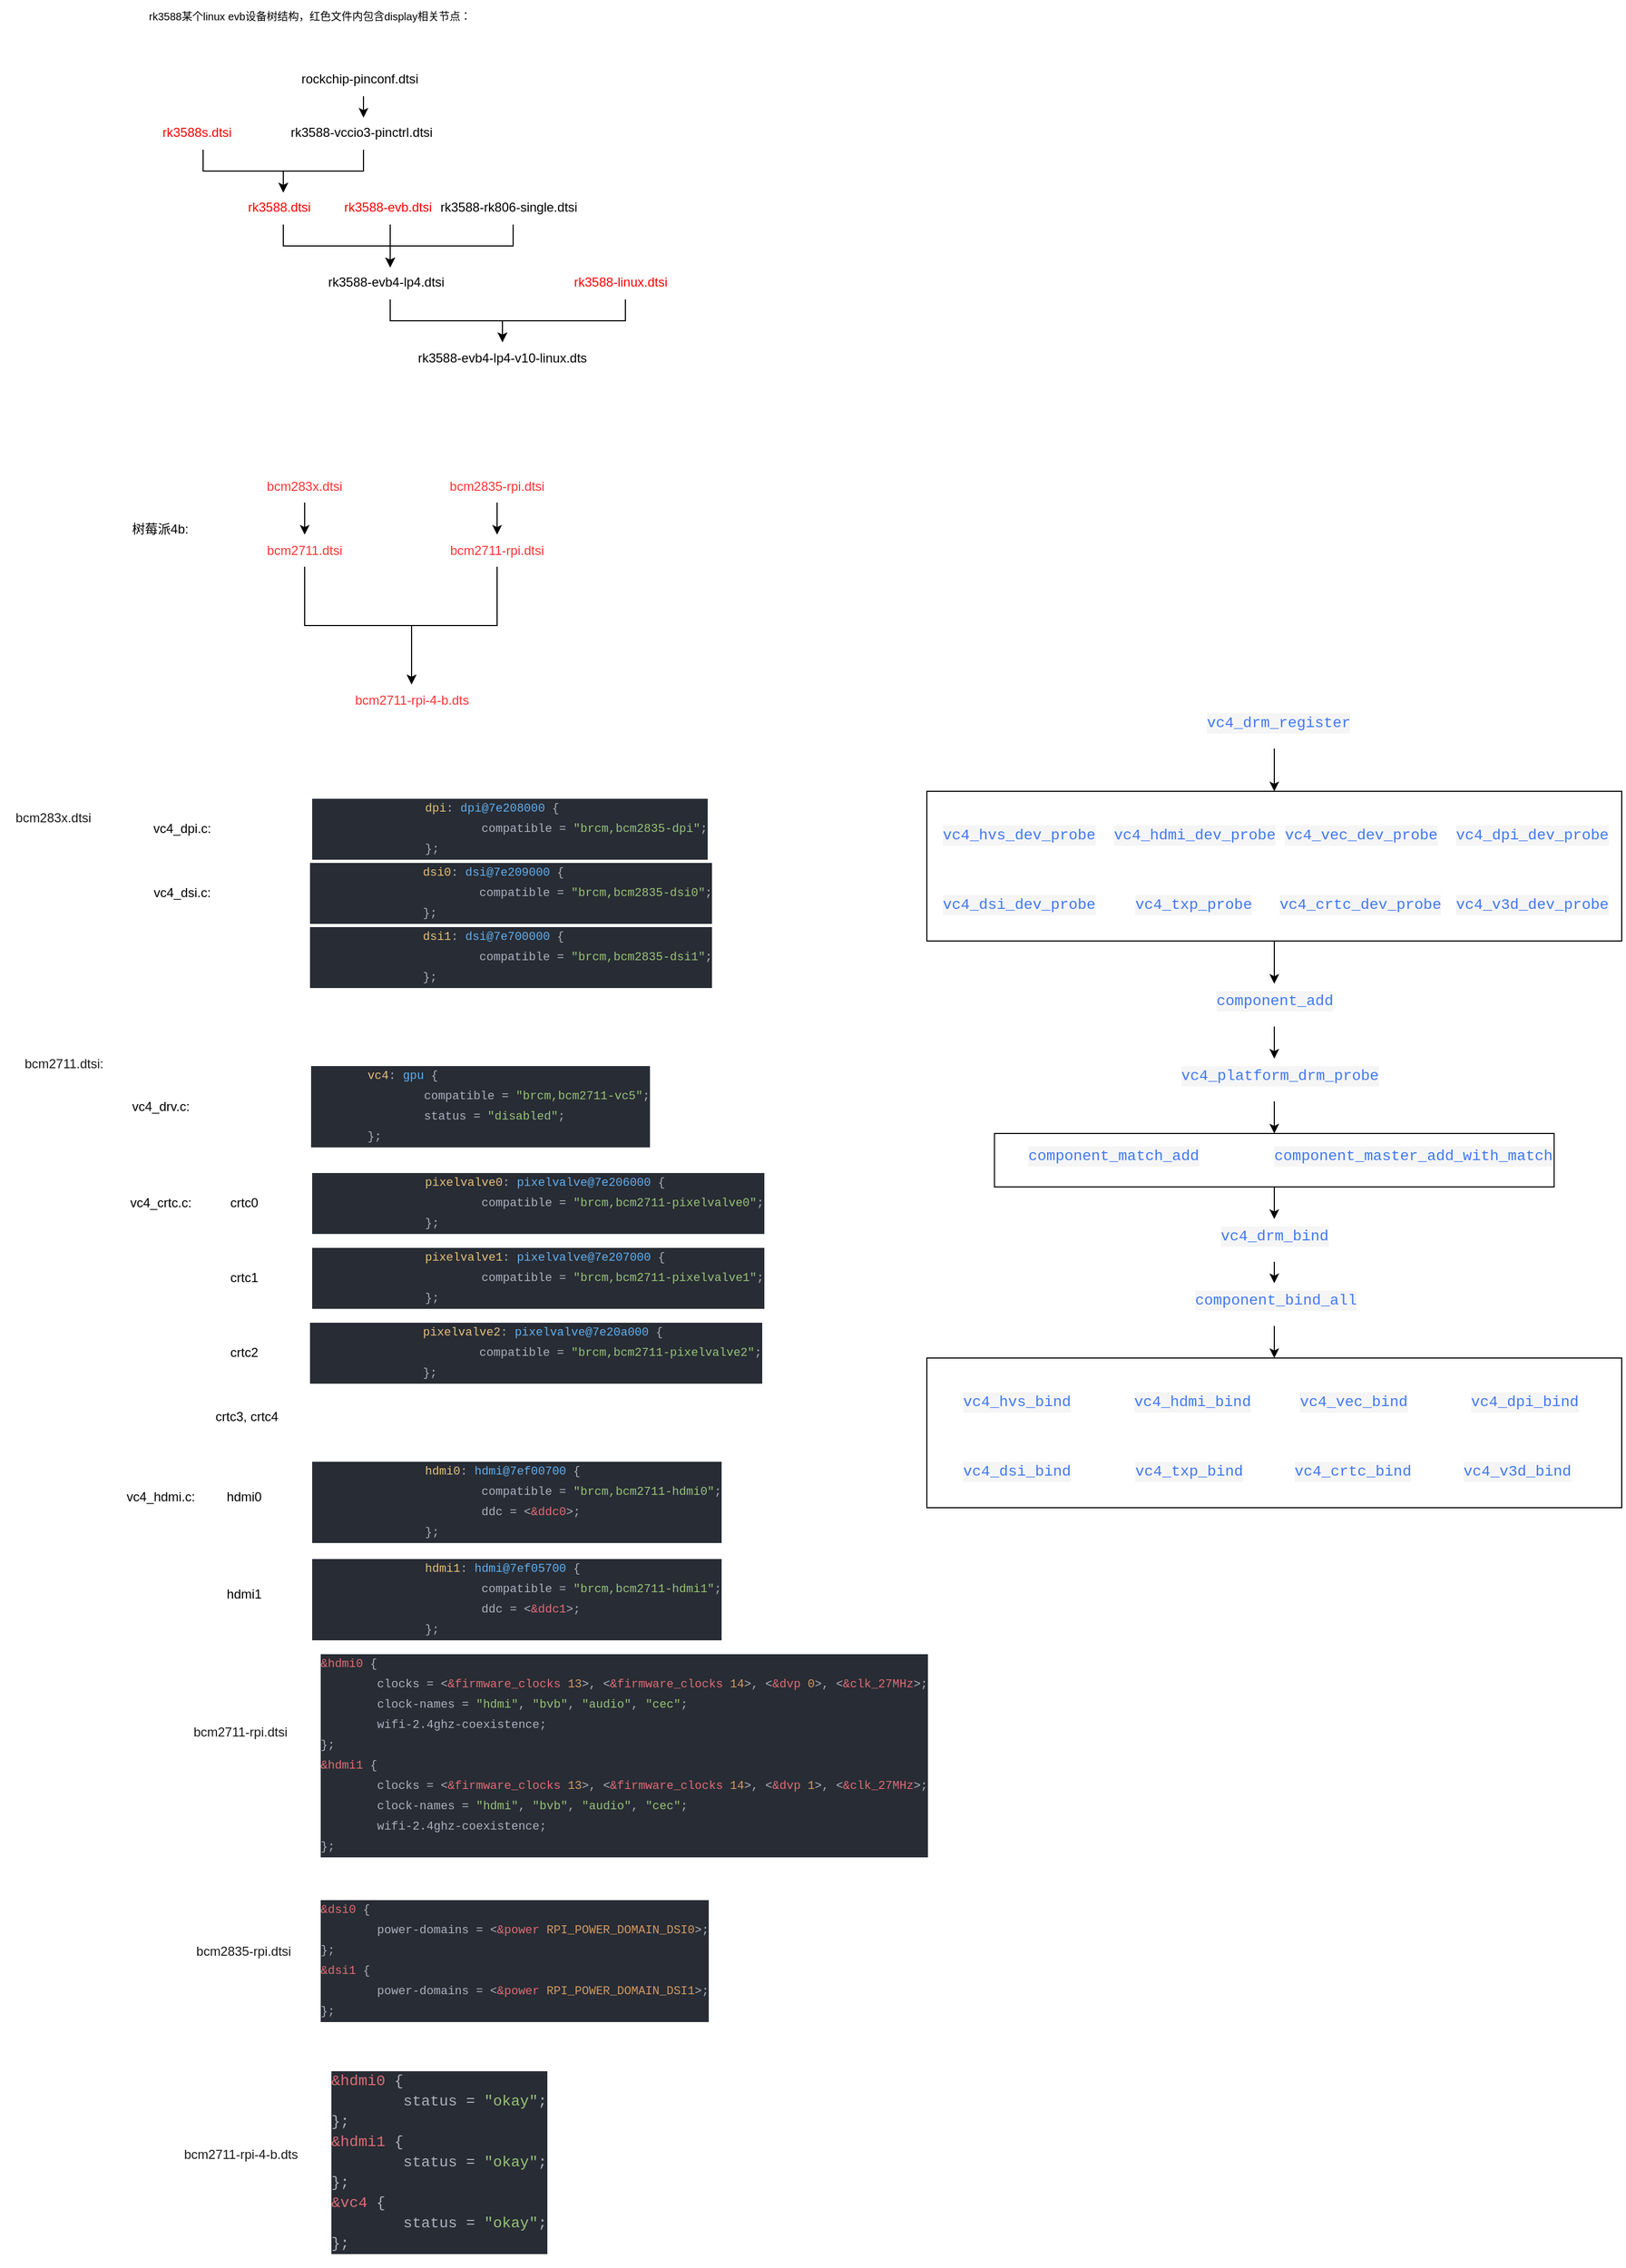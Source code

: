 <mxfile version="24.8.3">
  <diagram name="Page-1" id="6-gjoGEpxw4ECkMXdpWF">
    <mxGraphModel dx="1947" dy="1735" grid="1" gridSize="10" guides="1" tooltips="1" connect="1" arrows="1" fold="1" page="1" pageScale="1" pageWidth="827" pageHeight="1169" math="0" shadow="0">
      <root>
        <mxCell id="0" />
        <mxCell id="1" parent="0" />
        <mxCell id="8lX21HBY1fIl10csvX2d-26" style="edgeStyle=orthogonalEdgeStyle;rounded=0;orthogonalLoop=1;jettySize=auto;html=1;exitX=0.5;exitY=1;exitDx=0;exitDy=0;entryX=0.5;entryY=0;entryDx=0;entryDy=0;" edge="1" parent="1" source="8lX21HBY1fIl10csvX2d-24" target="8lX21HBY1fIl10csvX2d-22">
          <mxGeometry relative="1" as="geometry" />
        </mxCell>
        <mxCell id="8lX21HBY1fIl10csvX2d-24" value="" style="rounded=0;whiteSpace=wrap;html=1;" vertex="1" parent="1">
          <mxGeometry x="630.25" y="860" width="523.5" height="50" as="geometry" />
        </mxCell>
        <mxCell id="8lX21HBY1fIl10csvX2d-15" style="edgeStyle=orthogonalEdgeStyle;rounded=0;orthogonalLoop=1;jettySize=auto;html=1;exitX=0.5;exitY=1;exitDx=0;exitDy=0;entryX=0.5;entryY=0;entryDx=0;entryDy=0;" edge="1" parent="1" source="8lX21HBY1fIl10csvX2d-11" target="8lX21HBY1fIl10csvX2d-14">
          <mxGeometry relative="1" as="geometry" />
        </mxCell>
        <mxCell id="8lX21HBY1fIl10csvX2d-11" value="" style="rounded=0;whiteSpace=wrap;html=1;" vertex="1" parent="1">
          <mxGeometry x="567" y="540" width="650" height="140" as="geometry" />
        </mxCell>
        <mxCell id="JoGAnePk4Ze11UbTm-mj-1" value="rk3588-evb4-lp4-v10-linux.dts" style="text;html=1;align=center;verticalAlign=middle;whiteSpace=wrap;rounded=0;" parent="1" vertex="1">
          <mxGeometry x="65" y="120" width="210" height="30" as="geometry" />
        </mxCell>
        <mxCell id="JoGAnePk4Ze11UbTm-mj-14" style="edgeStyle=orthogonalEdgeStyle;rounded=0;orthogonalLoop=1;jettySize=auto;html=1;exitX=0.5;exitY=1;exitDx=0;exitDy=0;entryX=0.5;entryY=0;entryDx=0;entryDy=0;" parent="1" source="JoGAnePk4Ze11UbTm-mj-2" target="JoGAnePk4Ze11UbTm-mj-1" edge="1">
          <mxGeometry relative="1" as="geometry" />
        </mxCell>
        <UserObject label="rk3588-evb4-lp4.dtsi" id="JoGAnePk4Ze11UbTm-mj-2">
          <mxCell style="text;whiteSpace=wrap;html=1;" parent="1" vertex="1">
            <mxGeometry x="5" y="50" width="120" height="30" as="geometry" />
          </mxCell>
        </UserObject>
        <mxCell id="JoGAnePk4Ze11UbTm-mj-15" style="edgeStyle=orthogonalEdgeStyle;rounded=0;orthogonalLoop=1;jettySize=auto;html=1;exitX=0.5;exitY=1;exitDx=0;exitDy=0;entryX=0.5;entryY=0;entryDx=0;entryDy=0;" parent="1" source="JoGAnePk4Ze11UbTm-mj-3" target="JoGAnePk4Ze11UbTm-mj-1" edge="1">
          <mxGeometry relative="1" as="geometry" />
        </mxCell>
        <UserObject label="&lt;font color=&quot;#ff0000&quot;&gt;rk3588-linux.dtsi&lt;/font&gt;" id="JoGAnePk4Ze11UbTm-mj-3">
          <mxCell style="text;whiteSpace=wrap;html=1;" parent="1" vertex="1">
            <mxGeometry x="235" y="50" width="100" height="30" as="geometry" />
          </mxCell>
        </UserObject>
        <mxCell id="JoGAnePk4Ze11UbTm-mj-10" style="edgeStyle=orthogonalEdgeStyle;rounded=0;orthogonalLoop=1;jettySize=auto;html=1;exitX=0.5;exitY=1;exitDx=0;exitDy=0;entryX=0.5;entryY=0;entryDx=0;entryDy=0;" parent="1" source="JoGAnePk4Ze11UbTm-mj-4" target="JoGAnePk4Ze11UbTm-mj-2" edge="1">
          <mxGeometry relative="1" as="geometry" />
        </mxCell>
        <UserObject label="&lt;font color=&quot;#ff0000&quot;&gt;rk3588.dtsi&lt;/font&gt;" id="JoGAnePk4Ze11UbTm-mj-4">
          <mxCell style="text;whiteSpace=wrap;html=1;" parent="1" vertex="1">
            <mxGeometry x="-70" y="-20" width="70" height="30" as="geometry" />
          </mxCell>
        </UserObject>
        <mxCell id="JoGAnePk4Ze11UbTm-mj-11" style="edgeStyle=orthogonalEdgeStyle;rounded=0;orthogonalLoop=1;jettySize=auto;html=1;exitX=0.5;exitY=1;exitDx=0;exitDy=0;entryX=0.5;entryY=0;entryDx=0;entryDy=0;" parent="1" source="JoGAnePk4Ze11UbTm-mj-5" target="JoGAnePk4Ze11UbTm-mj-2" edge="1">
          <mxGeometry relative="1" as="geometry" />
        </mxCell>
        <UserObject label="&lt;font color=&quot;#ff0000&quot;&gt;rk3588-evb.dtsi&lt;/font&gt;" id="JoGAnePk4Ze11UbTm-mj-5">
          <mxCell style="text;whiteSpace=wrap;html=1;" parent="1" vertex="1">
            <mxGeometry x="20" y="-20" width="90" height="30" as="geometry" />
          </mxCell>
        </UserObject>
        <mxCell id="JoGAnePk4Ze11UbTm-mj-16" style="edgeStyle=orthogonalEdgeStyle;rounded=0;orthogonalLoop=1;jettySize=auto;html=1;exitX=0.5;exitY=1;exitDx=0;exitDy=0;entryX=0.5;entryY=0;entryDx=0;entryDy=0;" parent="1" source="JoGAnePk4Ze11UbTm-mj-6" target="JoGAnePk4Ze11UbTm-mj-2" edge="1">
          <mxGeometry relative="1" as="geometry" />
        </mxCell>
        <UserObject label="rk3588-rk806-single.dtsi" id="JoGAnePk4Ze11UbTm-mj-6">
          <mxCell style="text;whiteSpace=wrap;html=1;" parent="1" vertex="1">
            <mxGeometry x="110" y="-20" width="140" height="30" as="geometry" />
          </mxCell>
        </UserObject>
        <mxCell id="JoGAnePk4Ze11UbTm-mj-9" style="edgeStyle=orthogonalEdgeStyle;rounded=0;orthogonalLoop=1;jettySize=auto;html=1;exitX=0.5;exitY=1;exitDx=0;exitDy=0;entryX=0.5;entryY=0;entryDx=0;entryDy=0;" parent="1" source="JoGAnePk4Ze11UbTm-mj-7" target="JoGAnePk4Ze11UbTm-mj-4" edge="1">
          <mxGeometry relative="1" as="geometry" />
        </mxCell>
        <UserObject label="&lt;font color=&quot;#ff0000&quot;&gt;rk3588s.dtsi&lt;/font&gt;" id="JoGAnePk4Ze11UbTm-mj-7">
          <mxCell style="text;whiteSpace=wrap;html=1;" parent="1" vertex="1">
            <mxGeometry x="-150" y="-90" width="80" height="30" as="geometry" />
          </mxCell>
        </UserObject>
        <mxCell id="JoGAnePk4Ze11UbTm-mj-19" style="edgeStyle=orthogonalEdgeStyle;rounded=0;orthogonalLoop=1;jettySize=auto;html=1;exitX=0.5;exitY=1;exitDx=0;exitDy=0;entryX=0.5;entryY=0;entryDx=0;entryDy=0;" parent="1" source="JoGAnePk4Ze11UbTm-mj-8" target="JoGAnePk4Ze11UbTm-mj-4" edge="1">
          <mxGeometry relative="1" as="geometry" />
        </mxCell>
        <UserObject label="rk3588-vccio3-pinctrl.dtsi" id="JoGAnePk4Ze11UbTm-mj-8">
          <mxCell style="text;whiteSpace=wrap;html=1;" parent="1" vertex="1">
            <mxGeometry x="-30" y="-90" width="140" height="30" as="geometry" />
          </mxCell>
        </UserObject>
        <mxCell id="JoGAnePk4Ze11UbTm-mj-18" style="edgeStyle=orthogonalEdgeStyle;rounded=0;orthogonalLoop=1;jettySize=auto;html=1;exitX=0.5;exitY=1;exitDx=0;exitDy=0;entryX=0.5;entryY=0;entryDx=0;entryDy=0;" parent="1" source="JoGAnePk4Ze11UbTm-mj-17" target="JoGAnePk4Ze11UbTm-mj-8" edge="1">
          <mxGeometry relative="1" as="geometry" />
        </mxCell>
        <UserObject label="rockchip-pinconf.dtsi" id="JoGAnePk4Ze11UbTm-mj-17">
          <mxCell style="text;whiteSpace=wrap;html=1;" parent="1" vertex="1">
            <mxGeometry x="-20" y="-140" width="120" height="30" as="geometry" />
          </mxCell>
        </UserObject>
        <mxCell id="JoGAnePk4Ze11UbTm-mj-22" value="&lt;font style=&quot;font-size: 10px;&quot;&gt;rk3588某个linux evb设备树结构，红色文件内包含display相关节点：&lt;/font&gt;" style="text;html=1;align=center;verticalAlign=middle;whiteSpace=wrap;rounded=0;" parent="1" vertex="1">
          <mxGeometry x="-165" y="-200" width="310" height="30" as="geometry" />
        </mxCell>
        <mxCell id="IQwuNEC89kdCFAj0Ew5a-8" value="" style="edgeStyle=orthogonalEdgeStyle;rounded=0;orthogonalLoop=1;jettySize=auto;html=1;" parent="1" source="IQwuNEC89kdCFAj0Ew5a-1" target="IQwuNEC89kdCFAj0Ew5a-7" edge="1">
          <mxGeometry relative="1" as="geometry" />
        </mxCell>
        <mxCell id="IQwuNEC89kdCFAj0Ew5a-1" value="&lt;font color=&quot;#ff3333&quot;&gt;bcm2711.dtsi&lt;/font&gt;" style="text;html=1;align=center;verticalAlign=middle;whiteSpace=wrap;rounded=0;" parent="1" vertex="1">
          <mxGeometry x="-65" y="300" width="100" height="30" as="geometry" />
        </mxCell>
        <mxCell id="IQwuNEC89kdCFAj0Ew5a-3" value="树莓派4b:" style="text;html=1;align=center;verticalAlign=middle;whiteSpace=wrap;rounded=0;" parent="1" vertex="1">
          <mxGeometry x="-180" y="280" width="60" height="30" as="geometry" />
        </mxCell>
        <mxCell id="IQwuNEC89kdCFAj0Ew5a-6" value="" style="edgeStyle=orthogonalEdgeStyle;rounded=0;orthogonalLoop=1;jettySize=auto;html=1;" parent="1" source="IQwuNEC89kdCFAj0Ew5a-4" target="IQwuNEC89kdCFAj0Ew5a-1" edge="1">
          <mxGeometry relative="1" as="geometry" />
        </mxCell>
        <mxCell id="IQwuNEC89kdCFAj0Ew5a-4" value="&lt;font color=&quot;#ff3333&quot;&gt;bcm283x.dtsi&lt;/font&gt;" style="text;html=1;align=center;verticalAlign=middle;whiteSpace=wrap;rounded=0;" parent="1" vertex="1">
          <mxGeometry x="-65" y="240" width="100" height="30" as="geometry" />
        </mxCell>
        <mxCell id="IQwuNEC89kdCFAj0Ew5a-7" value="&lt;font color=&quot;#ff3333&quot;&gt;bcm2711-rpi-4-b.dts&lt;/font&gt;" style="text;html=1;align=center;verticalAlign=middle;whiteSpace=wrap;rounded=0;" parent="1" vertex="1">
          <mxGeometry x="22.5" y="440" width="125" height="30" as="geometry" />
        </mxCell>
        <mxCell id="IQwuNEC89kdCFAj0Ew5a-9" value="&lt;div style=&quot;color: rgb(171, 178, 191); background-color: rgb(40, 44, 52); font-family: Consolas, &amp;quot;Courier New&amp;quot;, monospace; font-size: 11px; line-height: 19px; white-space: pre;&quot;&gt;&lt;div style=&quot;font-size: 11px;&quot;&gt;&amp;nbsp; &amp;nbsp; &amp;nbsp; &amp;nbsp; &lt;span style=&quot;color: rgb(229, 192, 123); font-size: 11px;&quot;&gt;vc4&lt;/span&gt;: &lt;span style=&quot;color: rgb(97, 175, 239); font-size: 11px;&quot;&gt;gpu&lt;/span&gt; {&lt;/div&gt;&lt;div style=&quot;font-size: 11px;&quot;&gt;&amp;nbsp; &amp;nbsp; &amp;nbsp; &amp;nbsp; &amp;nbsp; &amp;nbsp; &amp;nbsp; &amp;nbsp; compatible = &lt;span style=&quot;color: rgb(152, 195, 121); font-size: 11px;&quot;&gt;&quot;brcm,bcm2711-vc5&quot;&lt;/span&gt;;&lt;/div&gt;&lt;div style=&quot;font-size: 11px;&quot;&gt;&amp;nbsp; &amp;nbsp; &amp;nbsp; &amp;nbsp; &amp;nbsp; &amp;nbsp; &amp;nbsp; &amp;nbsp; status = &lt;span style=&quot;color: rgb(152, 195, 121); font-size: 11px;&quot;&gt;&quot;disabled&quot;&lt;/span&gt;;&lt;/div&gt;&lt;div style=&quot;font-size: 11px;&quot;&gt;&amp;nbsp; &amp;nbsp; &amp;nbsp; &amp;nbsp; };&lt;/div&gt;&lt;/div&gt;" style="text;whiteSpace=wrap;html=1;labelBackgroundColor=#CC99FF;fontSize=11;" parent="1" vertex="1">
          <mxGeometry x="-11.25" y="790" width="311.25" height="90" as="geometry" />
        </mxCell>
        <mxCell id="IQwuNEC89kdCFAj0Ew5a-14" style="edgeStyle=orthogonalEdgeStyle;rounded=0;orthogonalLoop=1;jettySize=auto;html=1;exitX=0.5;exitY=1;exitDx=0;exitDy=0;entryX=0.5;entryY=0;entryDx=0;entryDy=0;" parent="1" source="IQwuNEC89kdCFAj0Ew5a-13" target="IQwuNEC89kdCFAj0Ew5a-7" edge="1">
          <mxGeometry relative="1" as="geometry" />
        </mxCell>
        <mxCell id="IQwuNEC89kdCFAj0Ew5a-13" value="&lt;font color=&quot;#ff3333&quot;&gt;bcm2711-rpi.dtsi&lt;/font&gt;" style="text;html=1;align=center;verticalAlign=middle;whiteSpace=wrap;rounded=0;" parent="1" vertex="1">
          <mxGeometry x="115" y="300" width="100" height="30" as="geometry" />
        </mxCell>
        <mxCell id="IQwuNEC89kdCFAj0Ew5a-15" value="&lt;div style=&quot;color: rgb(171, 178, 191); background-color: rgb(40, 44, 52); font-family: Consolas, &amp;quot;Courier New&amp;quot;, monospace; font-size: 11px; line-height: 19px; white-space: pre;&quot;&gt;&lt;div style=&quot;font-size: 11px;&quot;&gt;&lt;span style=&quot;color: rgb(224, 108, 117); font-size: 11px;&quot;&gt;&amp;amp;hdmi0&lt;/span&gt; {&lt;/div&gt;&lt;div style=&quot;font-size: 11px;&quot;&gt;&amp;nbsp; &amp;nbsp; &amp;nbsp; &amp;nbsp; clocks = &amp;lt;&lt;span style=&quot;color: rgb(224, 108, 117); font-size: 11px;&quot;&gt;&amp;amp;firmware_clocks&lt;/span&gt; &lt;span style=&quot;color: rgb(209, 154, 102); font-size: 11px;&quot;&gt;13&lt;/span&gt;&amp;gt;, &amp;lt;&lt;span style=&quot;color: rgb(224, 108, 117); font-size: 11px;&quot;&gt;&amp;amp;firmware_clocks&lt;/span&gt; &lt;span style=&quot;color: rgb(209, 154, 102); font-size: 11px;&quot;&gt;14&lt;/span&gt;&amp;gt;, &amp;lt;&lt;span style=&quot;color: rgb(224, 108, 117); font-size: 11px;&quot;&gt;&amp;amp;dvp&lt;/span&gt; &lt;span style=&quot;color: rgb(209, 154, 102); font-size: 11px;&quot;&gt;0&lt;/span&gt;&amp;gt;, &amp;lt;&lt;span style=&quot;color: rgb(224, 108, 117); font-size: 11px;&quot;&gt;&amp;amp;clk_27MHz&lt;/span&gt;&amp;gt;;&lt;/div&gt;&lt;div style=&quot;font-size: 11px;&quot;&gt;&amp;nbsp; &amp;nbsp; &amp;nbsp; &amp;nbsp; clock-names = &lt;span style=&quot;color: rgb(152, 195, 121); font-size: 11px;&quot;&gt;&quot;hdmi&quot;&lt;/span&gt;, &lt;span style=&quot;color: rgb(152, 195, 121); font-size: 11px;&quot;&gt;&quot;bvb&quot;&lt;/span&gt;, &lt;span style=&quot;color: rgb(152, 195, 121); font-size: 11px;&quot;&gt;&quot;audio&quot;&lt;/span&gt;, &lt;span style=&quot;color: rgb(152, 195, 121); font-size: 11px;&quot;&gt;&quot;cec&quot;&lt;/span&gt;;&lt;/div&gt;&lt;div style=&quot;font-size: 11px;&quot;&gt;&amp;nbsp; &amp;nbsp; &amp;nbsp; &amp;nbsp; wifi-2.4ghz-coexistence;&lt;/div&gt;&lt;div style=&quot;font-size: 11px;&quot;&gt;};&lt;/div&gt;&lt;div style=&quot;font-size: 11px;&quot;&gt;&lt;span style=&quot;color: rgb(224, 108, 117); font-size: 11px;&quot;&gt;&amp;amp;hdmi1&lt;/span&gt; {&lt;/div&gt;&lt;div style=&quot;font-size: 11px;&quot;&gt;&amp;nbsp; &amp;nbsp; &amp;nbsp; &amp;nbsp; clocks = &amp;lt;&lt;span style=&quot;color: rgb(224, 108, 117); font-size: 11px;&quot;&gt;&amp;amp;firmware_clocks&lt;/span&gt; &lt;span style=&quot;color: rgb(209, 154, 102); font-size: 11px;&quot;&gt;13&lt;/span&gt;&amp;gt;, &amp;lt;&lt;span style=&quot;color: rgb(224, 108, 117); font-size: 11px;&quot;&gt;&amp;amp;firmware_clocks&lt;/span&gt; &lt;span style=&quot;color: rgb(209, 154, 102); font-size: 11px;&quot;&gt;14&lt;/span&gt;&amp;gt;, &amp;lt;&lt;span style=&quot;color: rgb(224, 108, 117); font-size: 11px;&quot;&gt;&amp;amp;dvp&lt;/span&gt; &lt;span style=&quot;color: rgb(209, 154, 102); font-size: 11px;&quot;&gt;1&lt;/span&gt;&amp;gt;, &amp;lt;&lt;span style=&quot;color: rgb(224, 108, 117); font-size: 11px;&quot;&gt;&amp;amp;clk_27MHz&lt;/span&gt;&amp;gt;;&lt;/div&gt;&lt;div style=&quot;font-size: 11px;&quot;&gt;&amp;nbsp; &amp;nbsp; &amp;nbsp; &amp;nbsp; clock-names = &lt;span style=&quot;color: rgb(152, 195, 121); font-size: 11px;&quot;&gt;&quot;hdmi&quot;&lt;/span&gt;, &lt;span style=&quot;color: rgb(152, 195, 121); font-size: 11px;&quot;&gt;&quot;bvb&quot;&lt;/span&gt;, &lt;span style=&quot;color: rgb(152, 195, 121); font-size: 11px;&quot;&gt;&quot;audio&quot;&lt;/span&gt;, &lt;span style=&quot;color: rgb(152, 195, 121); font-size: 11px;&quot;&gt;&quot;cec&quot;&lt;/span&gt;;&lt;/div&gt;&lt;div style=&quot;font-size: 11px;&quot;&gt;&amp;nbsp; &amp;nbsp; &amp;nbsp; &amp;nbsp; wifi-2.4ghz-coexistence;&lt;/div&gt;&lt;div style=&quot;font-size: 11px;&quot;&gt;};&lt;/div&gt;&lt;/div&gt;" style="text;whiteSpace=wrap;html=1;labelBackgroundColor=#CC99FF;fontSize=11;" parent="1" vertex="1">
          <mxGeometry x="-2.5" y="1340" width="530" height="220" as="geometry" />
        </mxCell>
        <mxCell id="IQwuNEC89kdCFAj0Ew5a-17" style="edgeStyle=orthogonalEdgeStyle;rounded=0;orthogonalLoop=1;jettySize=auto;html=1;exitX=0.5;exitY=1;exitDx=0;exitDy=0;entryX=0.5;entryY=0;entryDx=0;entryDy=0;" parent="1" source="IQwuNEC89kdCFAj0Ew5a-16" target="IQwuNEC89kdCFAj0Ew5a-13" edge="1">
          <mxGeometry relative="1" as="geometry" />
        </mxCell>
        <mxCell id="IQwuNEC89kdCFAj0Ew5a-16" value="bcm2835-rpi.dtsi" style="text;html=1;align=center;verticalAlign=middle;whiteSpace=wrap;rounded=0;fontColor=#FF3333;" parent="1" vertex="1">
          <mxGeometry x="115" y="240" width="100" height="30" as="geometry" />
        </mxCell>
        <mxCell id="IQwuNEC89kdCFAj0Ew5a-18" value="&lt;font color=&quot;#1a1a1a&quot;&gt;bcm2711.dtsi:&lt;/font&gt;" style="text;html=1;align=center;verticalAlign=middle;whiteSpace=wrap;rounded=0;" parent="1" vertex="1">
          <mxGeometry x="-290" y="780" width="100" height="30" as="geometry" />
        </mxCell>
        <mxCell id="IQwuNEC89kdCFAj0Ew5a-19" value="&lt;font color=&quot;#1a1a1a&quot;&gt;bcm2711-rpi.dtsi&lt;/font&gt;" style="text;html=1;align=center;verticalAlign=middle;whiteSpace=wrap;rounded=0;" parent="1" vertex="1">
          <mxGeometry x="-125" y="1405" width="100" height="30" as="geometry" />
        </mxCell>
        <mxCell id="IQwuNEC89kdCFAj0Ew5a-20" value="&lt;div style=&quot;color: rgb(171, 178, 191); background-color: rgb(40, 44, 52); font-family: Consolas, &amp;quot;Courier New&amp;quot;, monospace; font-weight: normal; font-size: 11px; line-height: 19px; white-space: pre;&quot;&gt;&lt;div style=&quot;font-size: 11px;&quot;&gt;&lt;span style=&quot;color: rgb(224, 108, 117); font-size: 11px;&quot;&gt;&amp;amp;dsi0&lt;/span&gt;&lt;span style=&quot;color: rgb(171, 178, 191); font-size: 11px;&quot;&gt; {&lt;/span&gt;&lt;/div&gt;&lt;div style=&quot;font-size: 11px;&quot;&gt;&lt;span style=&quot;color: rgb(171, 178, 191); font-size: 11px;&quot;&gt;&amp;nbsp; &amp;nbsp; &amp;nbsp; &amp;nbsp; power-domains = &amp;lt;&lt;/span&gt;&lt;span style=&quot;color: rgb(224, 108, 117); font-size: 11px;&quot;&gt;&amp;amp;power&lt;/span&gt;&lt;span style=&quot;color: rgb(171, 178, 191); font-size: 11px;&quot;&gt; &lt;/span&gt;&lt;span style=&quot;color: rgb(209, 154, 102); font-size: 11px;&quot;&gt;RPI_POWER_DOMAIN_DSI0&lt;/span&gt;&lt;span style=&quot;color: rgb(171, 178, 191); font-size: 11px;&quot;&gt;&amp;gt;;&lt;/span&gt;&lt;/div&gt;&lt;div style=&quot;font-size: 11px;&quot;&gt;&lt;span style=&quot;color: rgb(171, 178, 191); font-size: 11px;&quot;&gt;};&lt;/span&gt;&lt;/div&gt;&lt;div style=&quot;font-size: 11px;&quot;&gt;&lt;span style=&quot;color: rgb(224, 108, 117); font-size: 11px;&quot;&gt;&amp;amp;dsi1&lt;/span&gt;&lt;span style=&quot;color: rgb(171, 178, 191); font-size: 11px;&quot;&gt; {&lt;/span&gt;&lt;/div&gt;&lt;div style=&quot;font-size: 11px;&quot;&gt;&lt;span style=&quot;color: rgb(171, 178, 191); font-size: 11px;&quot;&gt;&amp;nbsp; &amp;nbsp; &amp;nbsp; &amp;nbsp; power-domains = &amp;lt;&lt;/span&gt;&lt;span style=&quot;color: rgb(224, 108, 117); font-size: 11px;&quot;&gt;&amp;amp;power&lt;/span&gt;&lt;span style=&quot;color: rgb(171, 178, 191); font-size: 11px;&quot;&gt; &lt;/span&gt;&lt;span style=&quot;color: rgb(209, 154, 102); font-size: 11px;&quot;&gt;RPI_POWER_DOMAIN_DSI1&lt;/span&gt;&lt;span style=&quot;color: rgb(171, 178, 191); font-size: 11px;&quot;&gt;&amp;gt;;&lt;/span&gt;&lt;/div&gt;&lt;div style=&quot;font-size: 11px;&quot;&gt;&lt;span style=&quot;color: rgb(171, 178, 191); font-size: 11px;&quot;&gt;};&lt;/span&gt;&lt;/div&gt;&lt;/div&gt;" style="text;whiteSpace=wrap;html=1;fontSize=11;" parent="1" vertex="1">
          <mxGeometry x="-2.5" y="1570" width="350" height="140" as="geometry" />
        </mxCell>
        <mxCell id="IQwuNEC89kdCFAj0Ew5a-21" value="bcm2835-rpi.dtsi" style="text;html=1;align=center;verticalAlign=middle;whiteSpace=wrap;rounded=0;fontColor=#1A1A1A;" parent="1" vertex="1">
          <mxGeometry x="-122.5" y="1610" width="100" height="30" as="geometry" />
        </mxCell>
        <mxCell id="IQwuNEC89kdCFAj0Ew5a-22" value="&lt;font color=&quot;#1a1a1a&quot;&gt;bcm2711-rpi-4-b.dts&lt;/font&gt;" style="text;html=1;align=center;verticalAlign=middle;whiteSpace=wrap;rounded=0;" parent="1" vertex="1">
          <mxGeometry x="-137.5" y="1800" width="125" height="30" as="geometry" />
        </mxCell>
        <mxCell id="IQwuNEC89kdCFAj0Ew5a-23" value="&lt;div style=&quot;color: rgb(171, 178, 191); background-color: rgb(40, 44, 52); font-family: Consolas, &amp;quot;Courier New&amp;quot;, monospace; font-size: 14px; line-height: 19px; white-space: pre;&quot;&gt;&lt;div&gt;&lt;span style=&quot;color: #e06c75;&quot;&gt;&amp;amp;hdmi0&lt;/span&gt; {&lt;/div&gt;&lt;div&gt;&amp;nbsp; &amp;nbsp; &amp;nbsp; &amp;nbsp; status = &lt;span style=&quot;color: #98c379;&quot;&gt;&quot;okay&quot;&lt;/span&gt;;&lt;/div&gt;&lt;div&gt;};&lt;/div&gt;&lt;div&gt;&lt;span style=&quot;color: #e06c75;&quot;&gt;&amp;amp;hdmi1&lt;/span&gt; {&lt;/div&gt;&lt;div&gt;&amp;nbsp; &amp;nbsp; &amp;nbsp; &amp;nbsp; status = &lt;span style=&quot;color: #98c379;&quot;&gt;&quot;okay&quot;&lt;/span&gt;;&lt;/div&gt;&lt;div&gt;};&lt;/div&gt;&lt;div&gt;&lt;div style=&quot;line-height: 19px;&quot;&gt;&lt;div&gt;&lt;span style=&quot;color: #e06c75;&quot;&gt;&amp;amp;vc4&lt;/span&gt; {&lt;/div&gt;&lt;div&gt;&amp;nbsp; &amp;nbsp; &amp;nbsp; &amp;nbsp; status = &lt;span style=&quot;color: #98c379;&quot;&gt;&quot;okay&quot;&lt;/span&gt;;&lt;/div&gt;&lt;div&gt;};&lt;/div&gt;&lt;/div&gt;&lt;/div&gt;&lt;/div&gt;" style="text;whiteSpace=wrap;html=1;labelBackgroundColor=#CC99FF;" parent="1" vertex="1">
          <mxGeometry x="7.5" y="1730" width="215" height="190" as="geometry" />
        </mxCell>
        <mxCell id="IQwuNEC89kdCFAj0Ew5a-26" value="&lt;div style=&quot;color: rgb(171, 178, 191); background-color: rgb(40, 44, 52); font-family: Consolas, &amp;quot;Courier New&amp;quot;, monospace; font-weight: normal; font-size: 11px; line-height: 19px; white-space: pre;&quot;&gt;&lt;div style=&quot;font-size: 11px;&quot;&gt;&lt;span style=&quot;color: rgb(171, 178, 191); font-size: 11px;&quot;&gt;&amp;nbsp; &amp;nbsp; &amp;nbsp; &amp;nbsp; &amp;nbsp; &amp;nbsp; &amp;nbsp; &amp;nbsp; &lt;/span&gt;&lt;span style=&quot;color: rgb(229, 192, 123); font-size: 11px;&quot;&gt;pixelvalve0&lt;/span&gt;&lt;span style=&quot;color: rgb(171, 178, 191); font-size: 11px;&quot;&gt;: &lt;/span&gt;&lt;span style=&quot;color: rgb(97, 175, 239); font-size: 11px;&quot;&gt;pixelvalve@7e206000&lt;/span&gt;&lt;span style=&quot;color: rgb(171, 178, 191); font-size: 11px;&quot;&gt; {&lt;/span&gt;&lt;/div&gt;&lt;div style=&quot;font-size: 11px;&quot;&gt;&lt;span style=&quot;color: rgb(171, 178, 191); font-size: 11px;&quot;&gt;&amp;nbsp; &amp;nbsp; &amp;nbsp; &amp;nbsp; &amp;nbsp; &amp;nbsp; &amp;nbsp; &amp;nbsp; &amp;nbsp; &amp;nbsp; &amp;nbsp; &amp;nbsp; compatible = &lt;/span&gt;&lt;span style=&quot;color: rgb(152, 195, 121); font-size: 11px;&quot;&gt;&quot;brcm,bcm2711-pixelvalve0&quot;&lt;/span&gt;&lt;span style=&quot;color: rgb(171, 178, 191); font-size: 11px;&quot;&gt;;&lt;/span&gt;&lt;/div&gt;&lt;div style=&quot;font-size: 11px;&quot;&gt;&lt;span style=&quot;color: rgb(171, 178, 191); font-size: 11px;&quot;&gt;&amp;nbsp; &amp;nbsp; &amp;nbsp; &amp;nbsp; &amp;nbsp; &amp;nbsp; &amp;nbsp; &amp;nbsp; };&lt;/span&gt;&lt;/div&gt;&lt;/div&gt;" style="text;whiteSpace=wrap;html=1;fontSize=11;" parent="1" vertex="1">
          <mxGeometry x="-10" y="890" width="400" height="70" as="geometry" />
        </mxCell>
        <mxCell id="IQwuNEC89kdCFAj0Ew5a-27" value="vc4_crtc.c:" style="text;html=1;align=center;verticalAlign=middle;resizable=0;points=[];autosize=1;strokeColor=none;fillColor=none;" parent="1" vertex="1">
          <mxGeometry x="-190" y="910" width="80" height="30" as="geometry" />
        </mxCell>
        <mxCell id="IQwuNEC89kdCFAj0Ew5a-28" value="&lt;div style=&quot;color: rgb(171, 178, 191); background-color: rgb(40, 44, 52); font-family: Consolas, &amp;quot;Courier New&amp;quot;, monospace; font-weight: normal; font-size: 11px; line-height: 19px; white-space: pre;&quot;&gt;&lt;div style=&quot;font-size: 11px;&quot;&gt;&lt;div style=&quot;font-size: 11px; line-height: 19px;&quot;&gt;&lt;div style=&quot;font-size: 11px;&quot;&gt;&amp;nbsp; &amp;nbsp; &amp;nbsp; &amp;nbsp; &amp;nbsp; &amp;nbsp; &amp;nbsp; &amp;nbsp; &lt;span style=&quot;color: rgb(229, 192, 123); font-size: 11px;&quot;&gt;pixelvalve1&lt;/span&gt;: &lt;span style=&quot;color: rgb(97, 175, 239); font-size: 11px;&quot;&gt;pixelvalve@7e207000&lt;/span&gt; {&lt;/div&gt;&lt;div style=&quot;font-size: 11px;&quot;&gt;&amp;nbsp; &amp;nbsp; &amp;nbsp; &amp;nbsp; &amp;nbsp; &amp;nbsp; &amp;nbsp; &amp;nbsp; &amp;nbsp; &amp;nbsp; &amp;nbsp; &amp;nbsp; compatible = &lt;span style=&quot;color: rgb(152, 195, 121); font-size: 11px;&quot;&gt;&quot;brcm,bcm2711-pixelvalve1&quot;&lt;/span&gt;;&lt;/div&gt;&lt;div style=&quot;font-size: 11px;&quot;&gt;&amp;nbsp; &amp;nbsp; &amp;nbsp; &amp;nbsp; &amp;nbsp; &amp;nbsp; &amp;nbsp; &amp;nbsp; };&lt;/div&gt;&lt;/div&gt;&lt;/div&gt;&lt;/div&gt;" style="text;whiteSpace=wrap;html=1;fontSize=11;" parent="1" vertex="1">
          <mxGeometry x="-10" y="960" width="390" height="70" as="geometry" />
        </mxCell>
        <mxCell id="IQwuNEC89kdCFAj0Ew5a-29" value="&lt;div style=&quot;color: rgb(171, 178, 191); background-color: rgb(40, 44, 52); font-family: Consolas, &amp;quot;Courier New&amp;quot;, monospace; font-weight: normal; font-size: 11px; line-height: 19px; white-space: pre;&quot;&gt;&lt;div style=&quot;font-size: 11px;&quot;&gt;&lt;span style=&quot;color: rgb(171, 178, 191); font-size: 11px;&quot;&gt;&amp;nbsp; &amp;nbsp; &amp;nbsp; &amp;nbsp; &amp;nbsp; &amp;nbsp; &amp;nbsp; &amp;nbsp; &lt;/span&gt;&lt;span style=&quot;color: rgb(229, 192, 123); font-size: 11px;&quot;&gt;pixelvalve2&lt;/span&gt;&lt;span style=&quot;color: rgb(171, 178, 191); font-size: 11px;&quot;&gt;: &lt;/span&gt;&lt;span style=&quot;color: rgb(97, 175, 239); font-size: 11px;&quot;&gt;pixelvalve@7e20a000&lt;/span&gt;&lt;span style=&quot;color: rgb(171, 178, 191); font-size: 11px;&quot;&gt; {&lt;/span&gt;&lt;/div&gt;&lt;div style=&quot;font-size: 11px;&quot;&gt;&lt;span style=&quot;color: rgb(171, 178, 191); font-size: 11px;&quot;&gt;&amp;nbsp; &amp;nbsp; &amp;nbsp; &amp;nbsp; &amp;nbsp; &amp;nbsp; &amp;nbsp; &amp;nbsp; &amp;nbsp; &amp;nbsp; &amp;nbsp; &amp;nbsp; compatible = &lt;/span&gt;&lt;span style=&quot;color: rgb(152, 195, 121); font-size: 11px;&quot;&gt;&quot;brcm,bcm2711-pixelvalve2&quot;&lt;/span&gt;&lt;span style=&quot;color: rgb(171, 178, 191); font-size: 11px;&quot;&gt;;&lt;/span&gt;&lt;/div&gt;&lt;div style=&quot;font-size: 11px;&quot;&gt;&lt;span style=&quot;color: rgb(171, 178, 191); font-size: 11px;&quot;&gt;&amp;nbsp; &amp;nbsp; &amp;nbsp; &amp;nbsp; &amp;nbsp; &amp;nbsp; &amp;nbsp; &amp;nbsp; };&lt;/span&gt;&lt;/div&gt;&lt;/div&gt;" style="text;whiteSpace=wrap;html=1;fontSize=11;" parent="1" vertex="1">
          <mxGeometry x="-12.5" y="1030" width="392.5" height="70" as="geometry" />
        </mxCell>
        <mxCell id="IQwuNEC89kdCFAj0Ew5a-30" value="crtc0" style="text;html=1;align=center;verticalAlign=middle;resizable=0;points=[];autosize=1;strokeColor=none;fillColor=none;" parent="1" vertex="1">
          <mxGeometry x="-97.5" y="910" width="50" height="30" as="geometry" />
        </mxCell>
        <mxCell id="IQwuNEC89kdCFAj0Ew5a-31" value="crtc1" style="text;html=1;align=center;verticalAlign=middle;resizable=0;points=[];autosize=1;strokeColor=none;fillColor=none;" parent="1" vertex="1">
          <mxGeometry x="-97.5" y="980" width="50" height="30" as="geometry" />
        </mxCell>
        <mxCell id="IQwuNEC89kdCFAj0Ew5a-32" value="crtc2" style="text;html=1;align=center;verticalAlign=middle;resizable=0;points=[];autosize=1;strokeColor=none;fillColor=none;" parent="1" vertex="1">
          <mxGeometry x="-97.5" y="1050" width="50" height="30" as="geometry" />
        </mxCell>
        <mxCell id="IQwuNEC89kdCFAj0Ew5a-33" value="&lt;font color=&quot;#1a1a1a&quot;&gt;bcm283x.dtsi&lt;/font&gt;" style="text;html=1;align=center;verticalAlign=middle;whiteSpace=wrap;rounded=0;" parent="1" vertex="1">
          <mxGeometry x="-300" y="550" width="100" height="30" as="geometry" />
        </mxCell>
        <mxCell id="IQwuNEC89kdCFAj0Ew5a-34" value="&lt;div style=&quot;color: rgb(171, 178, 191); background-color: rgb(40, 44, 52); font-family: Consolas, &amp;quot;Courier New&amp;quot;, monospace; font-weight: normal; font-size: 11px; line-height: 19px; white-space: pre;&quot;&gt;&lt;div style=&quot;font-size: 11px;&quot;&gt;&lt;span style=&quot;color: rgb(171, 178, 191); font-size: 11px;&quot;&gt;&amp;nbsp; &amp;nbsp; &amp;nbsp; &amp;nbsp; &amp;nbsp; &amp;nbsp; &amp;nbsp; &amp;nbsp; &lt;/span&gt;&lt;span style=&quot;color: rgb(229, 192, 123); font-size: 11px;&quot;&gt;dpi&lt;/span&gt;&lt;span style=&quot;color: rgb(171, 178, 191); font-size: 11px;&quot;&gt;: &lt;/span&gt;&lt;span style=&quot;color: rgb(97, 175, 239); font-size: 11px;&quot;&gt;dpi@7e208000&lt;/span&gt;&lt;span style=&quot;color: rgb(171, 178, 191); font-size: 11px;&quot;&gt; {&lt;/span&gt;&lt;/div&gt;&lt;div style=&quot;font-size: 11px;&quot;&gt;&lt;span style=&quot;color: rgb(171, 178, 191); font-size: 11px;&quot;&gt;&amp;nbsp; &amp;nbsp; &amp;nbsp; &amp;nbsp; &amp;nbsp; &amp;nbsp; &amp;nbsp; &amp;nbsp; &amp;nbsp; &amp;nbsp; &amp;nbsp; &amp;nbsp; compatible = &lt;/span&gt;&lt;span style=&quot;color: rgb(152, 195, 121); font-size: 11px;&quot;&gt;&quot;brcm,bcm2835-dpi&quot;&lt;/span&gt;&lt;span style=&quot;color: rgb(171, 178, 191); font-size: 11px;&quot;&gt;;&lt;/span&gt;&lt;/div&gt;&lt;div style=&quot;font-size: 11px;&quot;&gt;&lt;span style=&quot;color: rgb(171, 178, 191); font-size: 11px;&quot;&gt;&amp;nbsp; &amp;nbsp; &amp;nbsp; &amp;nbsp; &amp;nbsp; &amp;nbsp; &amp;nbsp; &amp;nbsp; };&lt;/span&gt;&lt;/div&gt;&lt;/div&gt;" style="text;whiteSpace=wrap;html=1;fontSize=11;" parent="1" vertex="1">
          <mxGeometry x="-10" y="540" width="350" height="70" as="geometry" />
        </mxCell>
        <mxCell id="IQwuNEC89kdCFAj0Ew5a-35" value="&lt;div style=&quot;color: rgb(171, 178, 191); background-color: rgb(40, 44, 52); font-family: Consolas, &amp;quot;Courier New&amp;quot;, monospace; font-weight: normal; font-size: 11px; line-height: 19px; white-space: pre;&quot;&gt;&lt;div style=&quot;font-size: 11px;&quot;&gt;&lt;span style=&quot;color: rgb(171, 178, 191); font-size: 11px;&quot;&gt;&amp;nbsp; &amp;nbsp; &amp;nbsp; &amp;nbsp; &amp;nbsp; &amp;nbsp; &amp;nbsp; &amp;nbsp; &lt;/span&gt;&lt;span style=&quot;color: rgb(229, 192, 123); font-size: 11px;&quot;&gt;dsi0&lt;/span&gt;&lt;span style=&quot;color: rgb(171, 178, 191); font-size: 11px;&quot;&gt;: &lt;/span&gt;&lt;span style=&quot;color: rgb(97, 175, 239); font-size: 11px;&quot;&gt;dsi@7e209000&lt;/span&gt;&lt;span style=&quot;color: rgb(171, 178, 191); font-size: 11px;&quot;&gt; {&lt;/span&gt;&lt;/div&gt;&lt;div style=&quot;font-size: 11px;&quot;&gt;&lt;span style=&quot;color: rgb(171, 178, 191); font-size: 11px;&quot;&gt;&amp;nbsp; &amp;nbsp; &amp;nbsp; &amp;nbsp; &amp;nbsp; &amp;nbsp; &amp;nbsp; &amp;nbsp; &amp;nbsp; &amp;nbsp; &amp;nbsp; &amp;nbsp; compatible = &lt;/span&gt;&lt;span style=&quot;color: rgb(152, 195, 121); font-size: 11px;&quot;&gt;&quot;brcm,bcm2835-dsi0&quot;&lt;/span&gt;&lt;span style=&quot;color: rgb(171, 178, 191); font-size: 11px;&quot;&gt;;&lt;/span&gt;&lt;/div&gt;&lt;div style=&quot;font-size: 11px;&quot;&gt;&lt;span style=&quot;color: rgb(171, 178, 191); font-size: 11px;&quot;&gt;&amp;nbsp; &amp;nbsp; &amp;nbsp; &amp;nbsp; &amp;nbsp; &amp;nbsp; &amp;nbsp; &amp;nbsp; };&lt;/span&gt;&lt;/div&gt;&lt;/div&gt;" style="text;whiteSpace=wrap;html=1;fontSize=11;" parent="1" vertex="1">
          <mxGeometry x="-12.5" y="600" width="360" height="70" as="geometry" />
        </mxCell>
        <mxCell id="IQwuNEC89kdCFAj0Ew5a-36" value="&lt;div style=&quot;color: rgb(171, 178, 191); background-color: rgb(40, 44, 52); font-family: Consolas, &amp;quot;Courier New&amp;quot;, monospace; font-weight: normal; font-size: 11px; line-height: 19px; white-space: pre;&quot;&gt;&lt;div style=&quot;font-size: 11px;&quot;&gt;&lt;span style=&quot;color: rgb(171, 178, 191); font-size: 11px;&quot;&gt;&amp;nbsp; &amp;nbsp; &amp;nbsp; &amp;nbsp; &amp;nbsp; &amp;nbsp; &amp;nbsp; &amp;nbsp; &lt;/span&gt;&lt;span style=&quot;font-size: 11px; color: rgb(229, 192, 123);&quot;&gt;dsi1&lt;/span&gt;&lt;span style=&quot;font-size: 11px;&quot;&gt;: &lt;/span&gt;&lt;span style=&quot;font-size: 11px; color: rgb(97, 175, 239);&quot;&gt;dsi@7e700000&lt;/span&gt; {&lt;br style=&quot;font-size: 11px;&quot;&gt;&lt;/div&gt;&lt;div style=&quot;font-size: 11px;&quot;&gt;&lt;span style=&quot;color: rgb(171, 178, 191); font-size: 11px;&quot;&gt;&amp;nbsp; &amp;nbsp; &amp;nbsp; &amp;nbsp; &amp;nbsp; &amp;nbsp; &amp;nbsp; &amp;nbsp; &amp;nbsp; &amp;nbsp; &amp;nbsp; &amp;nbsp; compatible = &lt;/span&gt;&lt;span style=&quot;color: rgb(152, 195, 121); font-size: 11px;&quot;&gt;&quot;brcm,bcm2835-dsi1&quot;&lt;/span&gt;&lt;span style=&quot;color: rgb(171, 178, 191); font-size: 11px;&quot;&gt;;&lt;/span&gt;&lt;/div&gt;&lt;div style=&quot;font-size: 11px;&quot;&gt;&lt;span style=&quot;color: rgb(171, 178, 191); font-size: 11px;&quot;&gt;&amp;nbsp; &amp;nbsp; &amp;nbsp; &amp;nbsp; &amp;nbsp; &amp;nbsp; &amp;nbsp; &amp;nbsp; };&lt;/span&gt;&lt;/div&gt;&lt;/div&gt;" style="text;whiteSpace=wrap;html=1;fontSize=11;" parent="1" vertex="1">
          <mxGeometry x="-12.5" y="660" width="360" height="70" as="geometry" />
        </mxCell>
        <mxCell id="IQwuNEC89kdCFAj0Ew5a-37" value="vc4_dpi.c:" style="text;html=1;align=center;verticalAlign=middle;resizable=0;points=[];autosize=1;strokeColor=none;fillColor=none;" parent="1" vertex="1">
          <mxGeometry x="-170" y="560" width="80" height="30" as="geometry" />
        </mxCell>
        <mxCell id="IQwuNEC89kdCFAj0Ew5a-38" value="vc4_dsi.c:" style="text;html=1;align=center;verticalAlign=middle;resizable=0;points=[];autosize=1;strokeColor=none;fillColor=none;" parent="1" vertex="1">
          <mxGeometry x="-170" y="620" width="80" height="30" as="geometry" />
        </mxCell>
        <mxCell id="IQwuNEC89kdCFAj0Ew5a-39" value="&lt;div style=&quot;color: rgb(171, 178, 191); background-color: rgb(40, 44, 52); font-family: Consolas, &amp;quot;Courier New&amp;quot;, monospace; font-weight: normal; font-size: 11px; line-height: 19px; white-space: pre;&quot;&gt;&lt;div style=&quot;font-size: 11px;&quot;&gt;&lt;span style=&quot;color: rgb(171, 178, 191); font-size: 11px;&quot;&gt;&amp;nbsp; &amp;nbsp; &amp;nbsp; &amp;nbsp; &amp;nbsp; &amp;nbsp; &amp;nbsp; &amp;nbsp; &lt;/span&gt;&lt;span style=&quot;color: rgb(229, 192, 123); font-size: 11px;&quot;&gt;hdmi0&lt;/span&gt;&lt;span style=&quot;color: rgb(171, 178, 191); font-size: 11px;&quot;&gt;: &lt;/span&gt;&lt;span style=&quot;color: rgb(97, 175, 239); font-size: 11px;&quot;&gt;hdmi@7ef00700&lt;/span&gt;&lt;span style=&quot;color: rgb(171, 178, 191); font-size: 11px;&quot;&gt; {&lt;/span&gt;&lt;/div&gt;&lt;div style=&quot;font-size: 11px;&quot;&gt;&lt;span style=&quot;color: rgb(171, 178, 191); font-size: 11px;&quot;&gt;&amp;nbsp; &amp;nbsp; &amp;nbsp; &amp;nbsp; &amp;nbsp; &amp;nbsp; &amp;nbsp; &amp;nbsp; &amp;nbsp; &amp;nbsp; &amp;nbsp; &amp;nbsp; compatible = &lt;/span&gt;&lt;span style=&quot;color: rgb(152, 195, 121); font-size: 11px;&quot;&gt;&quot;brcm,bcm2711-hdmi0&quot;&lt;/span&gt;&lt;span style=&quot;color: rgb(171, 178, 191); font-size: 11px;&quot;&gt;;&lt;/span&gt;&lt;/div&gt;&lt;div style=&quot;font-size: 11px;&quot;&gt;&lt;span style=&quot;color: rgb(171, 178, 191); font-size: 11px;&quot;&gt;&amp;nbsp; &amp;nbsp; &amp;nbsp; &amp;nbsp; &amp;nbsp; &amp;nbsp; &amp;nbsp; &amp;nbsp; &amp;nbsp; &amp;nbsp; &amp;nbsp; &amp;nbsp; ddc = &amp;lt;&lt;/span&gt;&lt;span style=&quot;color: rgb(224, 108, 117); font-size: 11px;&quot;&gt;&amp;amp;ddc0&lt;/span&gt;&lt;span style=&quot;color: rgb(171, 178, 191); font-size: 11px;&quot;&gt;&amp;gt;;&lt;/span&gt;&lt;/div&gt;&lt;div style=&quot;font-size: 11px;&quot;&gt;&lt;span style=&quot;color: rgb(171, 178, 191); font-size: 11px;&quot;&gt;&amp;nbsp; &amp;nbsp; &amp;nbsp; &amp;nbsp; &amp;nbsp; &amp;nbsp; &amp;nbsp; &amp;nbsp; };&lt;/span&gt;&lt;/div&gt;&lt;/div&gt;" style="text;whiteSpace=wrap;html=1;fontSize=11;" parent="1" vertex="1">
          <mxGeometry x="-10" y="1160" width="360" height="80" as="geometry" />
        </mxCell>
        <mxCell id="IQwuNEC89kdCFAj0Ew5a-40" value="&lt;div style=&quot;color: rgb(171, 178, 191); background-color: rgb(40, 44, 52); font-family: Consolas, &amp;quot;Courier New&amp;quot;, monospace; font-weight: normal; font-size: 11px; line-height: 19px; white-space: pre;&quot;&gt;&lt;div style=&quot;font-size: 11px;&quot;&gt;&lt;span style=&quot;color: rgb(171, 178, 191); font-size: 11px;&quot;&gt;&amp;nbsp; &amp;nbsp; &amp;nbsp; &amp;nbsp; &amp;nbsp; &amp;nbsp; &amp;nbsp; &amp;nbsp; &lt;/span&gt;&lt;span style=&quot;font-size: 11px; color: rgb(229, 192, 123);&quot;&gt;hdmi1&lt;/span&gt;&lt;span style=&quot;font-size: 11px;&quot;&gt;: &lt;/span&gt;&lt;span style=&quot;font-size: 11px; color: rgb(97, 175, 239);&quot;&gt;hdmi@7ef05700&lt;/span&gt; {&lt;br style=&quot;font-size: 11px;&quot;&gt;&lt;/div&gt;&lt;div style=&quot;font-size: 11px;&quot;&gt;&lt;span style=&quot;color: rgb(171, 178, 191); font-size: 11px;&quot;&gt;&amp;nbsp; &amp;nbsp; &amp;nbsp; &amp;nbsp; &amp;nbsp; &amp;nbsp; &amp;nbsp; &amp;nbsp; &amp;nbsp; &amp;nbsp; &amp;nbsp; &amp;nbsp; compatible = &lt;/span&gt;&lt;span style=&quot;color: rgb(152, 195, 121); font-size: 11px;&quot;&gt;&quot;brcm,bcm2711-hdmi1&quot;&lt;/span&gt;&lt;span style=&quot;color: rgb(171, 178, 191); font-size: 11px;&quot;&gt;;&lt;/span&gt;&lt;/div&gt;&lt;div style=&quot;font-size: 11px;&quot;&gt;&lt;span style=&quot;color: rgb(171, 178, 191); font-size: 11px;&quot;&gt;&amp;nbsp; &amp;nbsp; &amp;nbsp; &amp;nbsp; &amp;nbsp; &amp;nbsp; &amp;nbsp; &amp;nbsp; &amp;nbsp; &amp;nbsp; &amp;nbsp; &amp;nbsp; ddc = &amp;lt;&lt;/span&gt;&lt;span style=&quot;color: rgb(224, 108, 117); font-size: 11px;&quot;&gt;&amp;amp;ddc1&lt;/span&gt;&lt;span style=&quot;color: rgb(171, 178, 191); font-size: 11px;&quot;&gt;&amp;gt;;&lt;/span&gt;&lt;/div&gt;&lt;div style=&quot;font-size: 11px;&quot;&gt;&lt;span style=&quot;color: rgb(171, 178, 191); font-size: 11px;&quot;&gt;&amp;nbsp; &amp;nbsp; &amp;nbsp; &amp;nbsp; &amp;nbsp; &amp;nbsp; &amp;nbsp; &amp;nbsp; };&lt;/span&gt;&lt;/div&gt;&lt;/div&gt;" style="text;whiteSpace=wrap;html=1;fontSize=11;" parent="1" vertex="1">
          <mxGeometry x="-10" y="1251" width="360" height="80" as="geometry" />
        </mxCell>
        <mxCell id="IQwuNEC89kdCFAj0Ew5a-41" value="vc4_hdmi.c:" style="text;html=1;align=center;verticalAlign=middle;resizable=0;points=[];autosize=1;strokeColor=none;fillColor=none;" parent="1" vertex="1">
          <mxGeometry x="-195" y="1185" width="90" height="30" as="geometry" />
        </mxCell>
        <mxCell id="IQwuNEC89kdCFAj0Ew5a-42" value="hdmi0" style="text;html=1;align=center;verticalAlign=middle;resizable=0;points=[];autosize=1;strokeColor=none;fillColor=none;" parent="1" vertex="1">
          <mxGeometry x="-102.5" y="1185" width="60" height="30" as="geometry" />
        </mxCell>
        <mxCell id="IQwuNEC89kdCFAj0Ew5a-43" value="hdmi1" style="text;html=1;align=center;verticalAlign=middle;resizable=0;points=[];autosize=1;strokeColor=none;fillColor=none;" parent="1" vertex="1">
          <mxGeometry x="-102.5" y="1276" width="60" height="30" as="geometry" />
        </mxCell>
        <mxCell id="tBX07c4tivHEvZJBObFh-1" value="vc4_drv.c:" style="text;html=1;align=center;verticalAlign=middle;resizable=0;points=[];autosize=1;strokeColor=none;fillColor=none;" parent="1" vertex="1">
          <mxGeometry x="-190" y="820" width="80" height="30" as="geometry" />
        </mxCell>
        <mxCell id="tBX07c4tivHEvZJBObFh-2" value="crtc3, crtc4" style="text;html=1;align=center;verticalAlign=middle;whiteSpace=wrap;rounded=0;" parent="1" vertex="1">
          <mxGeometry x="-110" y="1110" width="82" height="30" as="geometry" />
        </mxCell>
        <mxCell id="8lX21HBY1fIl10csvX2d-12" style="edgeStyle=orthogonalEdgeStyle;rounded=0;orthogonalLoop=1;jettySize=auto;html=1;exitX=0.5;exitY=1;exitDx=0;exitDy=0;entryX=0.5;entryY=0;entryDx=0;entryDy=0;" edge="1" parent="1" source="8lX21HBY1fIl10csvX2d-1" target="8lX21HBY1fIl10csvX2d-11">
          <mxGeometry relative="1" as="geometry" />
        </mxCell>
        <mxCell id="8lX21HBY1fIl10csvX2d-1" value="&lt;div style=&quot;color: #383a42;background-color: #f5f5f5;font-family: Consolas, &#39;Courier New&#39;, monospace;font-weight: normal;font-size: 14px;line-height: 19px;white-space: pre;&quot;&gt;&lt;div&gt;&lt;span style=&quot;color: #4078f2;&quot;&gt;vc4_drm_register&lt;/span&gt;&lt;/div&gt;&lt;/div&gt;" style="text;whiteSpace=wrap;html=1;" vertex="1" parent="1">
          <mxGeometry x="827" y="460" width="130" height="40" as="geometry" />
        </mxCell>
        <mxCell id="8lX21HBY1fIl10csvX2d-2" value="&lt;div style=&quot;color: #383a42;background-color: #f5f5f5;font-family: Consolas, &#39;Courier New&#39;, monospace;font-weight: normal;font-size: 14px;line-height: 19px;white-space: pre;&quot;&gt;&lt;div&gt;&lt;span style=&quot;color: #4078f2;&quot;&gt;vc4_hvs_dev_probe&lt;/span&gt;&lt;/div&gt;&lt;/div&gt;" style="text;whiteSpace=wrap;html=1;" vertex="1" parent="1">
          <mxGeometry x="580" y="565" width="140" height="40" as="geometry" />
        </mxCell>
        <mxCell id="8lX21HBY1fIl10csvX2d-3" value="&lt;div style=&quot;color: #383a42;background-color: #f5f5f5;font-family: Consolas, &#39;Courier New&#39;, monospace;font-weight: normal;font-size: 14px;line-height: 19px;white-space: pre;&quot;&gt;&lt;div&gt;&lt;span style=&quot;color: #4078f2;&quot;&gt;vc4_hdmi_dev_probe&lt;/span&gt;&lt;/div&gt;&lt;/div&gt;" style="text;whiteSpace=wrap;html=1;" vertex="1" parent="1">
          <mxGeometry x="740" y="565" width="170" height="40" as="geometry" />
        </mxCell>
        <mxCell id="8lX21HBY1fIl10csvX2d-4" value="&lt;div style=&quot;color: #383a42;background-color: #f5f5f5;font-family: Consolas, &#39;Courier New&#39;, monospace;font-weight: normal;font-size: 14px;line-height: 19px;white-space: pre;&quot;&gt;&lt;div&gt;&lt;span style=&quot;color: #4078f2;&quot;&gt;vc4_vec_dev_probe&lt;/span&gt;&lt;/div&gt;&lt;/div&gt;" style="text;whiteSpace=wrap;html=1;" vertex="1" parent="1">
          <mxGeometry x="900" y="565" width="160" height="40" as="geometry" />
        </mxCell>
        <mxCell id="8lX21HBY1fIl10csvX2d-5" value="&lt;div style=&quot;color: #383a42;background-color: #f5f5f5;font-family: Consolas, &#39;Courier New&#39;, monospace;font-weight: normal;font-size: 14px;line-height: 19px;white-space: pre;&quot;&gt;&lt;div&gt;&lt;span style=&quot;color: #4078f2;&quot;&gt;vc4_dpi_dev_probe&lt;/span&gt;&lt;/div&gt;&lt;/div&gt;" style="text;whiteSpace=wrap;html=1;" vertex="1" parent="1">
          <mxGeometry x="1060" y="565" width="160" height="40" as="geometry" />
        </mxCell>
        <mxCell id="8lX21HBY1fIl10csvX2d-6" value="&lt;div style=&quot;color: #383a42;background-color: #f5f5f5;font-family: Consolas, &#39;Courier New&#39;, monospace;font-weight: normal;font-size: 14px;line-height: 19px;white-space: pre;&quot;&gt;&lt;div&gt;&lt;span style=&quot;color: #4078f2;&quot;&gt;vc4_dsi_dev_probe&lt;/span&gt;&lt;/div&gt;&lt;/div&gt;" style="text;whiteSpace=wrap;html=1;" vertex="1" parent="1">
          <mxGeometry x="580" y="630" width="160" height="40" as="geometry" />
        </mxCell>
        <mxCell id="8lX21HBY1fIl10csvX2d-7" value="&lt;div style=&quot;color: #383a42;background-color: #f5f5f5;font-family: Consolas, &#39;Courier New&#39;, monospace;font-weight: normal;font-size: 14px;line-height: 19px;white-space: pre;&quot;&gt;&lt;div&gt;&lt;span style=&quot;color: #4078f2;&quot;&gt;vc4_txp_probe&lt;/span&gt;&lt;/div&gt;&lt;/div&gt;" style="text;whiteSpace=wrap;html=1;" vertex="1" parent="1">
          <mxGeometry x="760" y="630" width="130" height="40" as="geometry" />
        </mxCell>
        <mxCell id="8lX21HBY1fIl10csvX2d-8" value="&lt;div style=&quot;color: #383a42;background-color: #f5f5f5;font-family: Consolas, &#39;Courier New&#39;, monospace;font-weight: normal;font-size: 14px;line-height: 19px;white-space: pre;&quot;&gt;&lt;div&gt;&lt;span style=&quot;color: #4078f2;&quot;&gt;vc4_crtc_dev_probe&lt;/span&gt;&lt;/div&gt;&lt;/div&gt;" style="text;whiteSpace=wrap;html=1;" vertex="1" parent="1">
          <mxGeometry x="895" y="630" width="170" height="40" as="geometry" />
        </mxCell>
        <mxCell id="8lX21HBY1fIl10csvX2d-9" value="&lt;div style=&quot;color: #383a42;background-color: #f5f5f5;font-family: Consolas, &#39;Courier New&#39;, monospace;font-weight: normal;font-size: 14px;line-height: 19px;white-space: pre;&quot;&gt;&lt;div&gt;&lt;span style=&quot;color: #4078f2;&quot;&gt;vc4_v3d_dev_probe&lt;/span&gt;&lt;/div&gt;&lt;/div&gt;" style="text;whiteSpace=wrap;html=1;" vertex="1" parent="1">
          <mxGeometry x="1060" y="630" width="160" height="40" as="geometry" />
        </mxCell>
        <mxCell id="8lX21HBY1fIl10csvX2d-17" style="edgeStyle=orthogonalEdgeStyle;rounded=0;orthogonalLoop=1;jettySize=auto;html=1;exitX=0.5;exitY=1;exitDx=0;exitDy=0;entryX=0.5;entryY=0;entryDx=0;entryDy=0;" edge="1" parent="1" source="8lX21HBY1fIl10csvX2d-14" target="8lX21HBY1fIl10csvX2d-16">
          <mxGeometry relative="1" as="geometry" />
        </mxCell>
        <mxCell id="8lX21HBY1fIl10csvX2d-14" value="&lt;div style=&quot;color: #383a42;background-color: #f5f5f5;font-family: Consolas, &#39;Courier New&#39;, monospace;font-weight: normal;font-size: 14px;line-height: 19px;white-space: pre;&quot;&gt;&lt;div&gt;&lt;span style=&quot;color: #4078f2;&quot;&gt;component_add&lt;/span&gt;&lt;/div&gt;&lt;/div&gt;" style="text;whiteSpace=wrap;html=1;" vertex="1" parent="1">
          <mxGeometry x="835.5" y="720" width="113" height="40" as="geometry" />
        </mxCell>
        <mxCell id="8lX21HBY1fIl10csvX2d-25" style="edgeStyle=orthogonalEdgeStyle;rounded=0;orthogonalLoop=1;jettySize=auto;html=1;exitX=0.5;exitY=1;exitDx=0;exitDy=0;entryX=0.5;entryY=0;entryDx=0;entryDy=0;" edge="1" parent="1" source="8lX21HBY1fIl10csvX2d-16" target="8lX21HBY1fIl10csvX2d-24">
          <mxGeometry relative="1" as="geometry" />
        </mxCell>
        <mxCell id="8lX21HBY1fIl10csvX2d-16" value="&lt;div style=&quot;color: #383a42;background-color: #f5f5f5;font-family: Consolas, &#39;Courier New&#39;, monospace;font-weight: normal;font-size: 14px;line-height: 19px;white-space: pre;&quot;&gt;&lt;div&gt;&lt;span style=&quot;color: #4078f2;&quot;&gt;vc4_platform_drm_probe&lt;/span&gt;&lt;/div&gt;&lt;/div&gt;" style="text;whiteSpace=wrap;html=1;" vertex="1" parent="1">
          <mxGeometry x="803" y="790" width="178" height="40" as="geometry" />
        </mxCell>
        <mxCell id="8lX21HBY1fIl10csvX2d-18" value="&lt;div style=&quot;color: #383a42;background-color: #f5f5f5;font-family: Consolas, &#39;Courier New&#39;, monospace;font-weight: normal;font-size: 14px;line-height: 19px;white-space: pre;&quot;&gt;&lt;div&gt;&lt;span style=&quot;color: #4078f2;&quot;&gt;component_match_add&lt;/span&gt;&lt;/div&gt;&lt;/div&gt;" style="text;whiteSpace=wrap;html=1;" vertex="1" parent="1">
          <mxGeometry x="660" y="865" width="157" height="40" as="geometry" />
        </mxCell>
        <mxCell id="8lX21HBY1fIl10csvX2d-19" value="&lt;div style=&quot;color: #383a42;background-color: #f5f5f5;font-family: Consolas, &#39;Courier New&#39;, monospace;font-weight: normal;font-size: 14px;line-height: 19px;white-space: pre;&quot;&gt;&lt;div&gt;&lt;span style=&quot;color: #4078f2;&quot;&gt;component_master_add_with_match&lt;/span&gt;&lt;/div&gt;&lt;/div&gt;" style="text;whiteSpace=wrap;html=1;" vertex="1" parent="1">
          <mxGeometry x="890" y="865" width="250" height="40" as="geometry" />
        </mxCell>
        <mxCell id="8lX21HBY1fIl10csvX2d-39" style="edgeStyle=orthogonalEdgeStyle;rounded=0;orthogonalLoop=1;jettySize=auto;html=1;exitX=0.5;exitY=1;exitDx=0;exitDy=0;entryX=0.5;entryY=0;entryDx=0;entryDy=0;" edge="1" parent="1" source="8lX21HBY1fIl10csvX2d-22" target="8lX21HBY1fIl10csvX2d-38">
          <mxGeometry relative="1" as="geometry" />
        </mxCell>
        <mxCell id="8lX21HBY1fIl10csvX2d-22" value="&lt;div style=&quot;color: #383a42;background-color: #f5f5f5;font-family: Consolas, &#39;Courier New&#39;, monospace;font-weight: normal;font-size: 14px;line-height: 19px;white-space: pre;&quot;&gt;&lt;div&gt;&lt;span style=&quot;color: #4078f2;&quot;&gt;vc4_drm_bind&lt;/span&gt;&lt;/div&gt;&lt;/div&gt;" style="text;whiteSpace=wrap;html=1;" vertex="1" parent="1">
          <mxGeometry x="839.75" y="940" width="104.5" height="40" as="geometry" />
        </mxCell>
        <mxCell id="8lX21HBY1fIl10csvX2d-29" value="" style="rounded=0;whiteSpace=wrap;html=1;" vertex="1" parent="1">
          <mxGeometry x="567" y="1070" width="650" height="140" as="geometry" />
        </mxCell>
        <mxCell id="8lX21HBY1fIl10csvX2d-30" value="&lt;div style=&quot;color: #383a42;background-color: #f5f5f5;font-family: Consolas, &#39;Courier New&#39;, monospace;font-weight: normal;font-size: 14px;line-height: 19px;white-space: pre;&quot;&gt;&lt;div style=&quot;line-height: 19px;&quot;&gt;&lt;span style=&quot;color: #4078f2;&quot;&gt;vc4_hvs_bind&lt;/span&gt;&lt;/div&gt;&lt;/div&gt;" style="text;whiteSpace=wrap;html=1;" vertex="1" parent="1">
          <mxGeometry x="598.5" y="1095" width="97" height="40" as="geometry" />
        </mxCell>
        <mxCell id="8lX21HBY1fIl10csvX2d-31" value="&lt;div style=&quot;color: #383a42;background-color: #f5f5f5;font-family: Consolas, &#39;Courier New&#39;, monospace;font-weight: normal;font-size: 14px;line-height: 19px;white-space: pre;&quot;&gt;&lt;div style=&quot;line-height: 19px;&quot;&gt;&lt;span style=&quot;color: #4078f2;&quot;&gt;vc4_hdmi_bind&lt;/span&gt;&lt;/div&gt;&lt;/div&gt;" style="text;whiteSpace=wrap;html=1;" vertex="1" parent="1">
          <mxGeometry x="758.5" y="1095" width="107" height="40" as="geometry" />
        </mxCell>
        <mxCell id="8lX21HBY1fIl10csvX2d-32" value="&lt;div style=&quot;color: #383a42;background-color: #f5f5f5;font-family: Consolas, &#39;Courier New&#39;, monospace;font-weight: normal;font-size: 14px;line-height: 19px;white-space: pre;&quot;&gt;&lt;div&gt;&lt;span style=&quot;color: #4078f2;&quot;&gt;vc4_vec_bind&lt;/span&gt;&lt;/div&gt;&lt;/div&gt;" style="text;whiteSpace=wrap;html=1;" vertex="1" parent="1">
          <mxGeometry x="913.5" y="1095" width="107" height="40" as="geometry" />
        </mxCell>
        <mxCell id="8lX21HBY1fIl10csvX2d-33" value="&lt;div style=&quot;color: #383a42;background-color: #f5f5f5;font-family: Consolas, &#39;Courier New&#39;, monospace;font-weight: normal;font-size: 14px;line-height: 19px;white-space: pre;&quot;&gt;&lt;div&gt;&lt;span style=&quot;color: #4078f2;&quot;&gt;vc4_dpi_bind&lt;/span&gt;&lt;/div&gt;&lt;/div&gt;" style="text;whiteSpace=wrap;html=1;" vertex="1" parent="1">
          <mxGeometry x="1073.5" y="1095" width="107" height="40" as="geometry" />
        </mxCell>
        <mxCell id="8lX21HBY1fIl10csvX2d-34" value="&lt;div style=&quot;color: #383a42;background-color: #f5f5f5;font-family: Consolas, &#39;Courier New&#39;, monospace;font-weight: normal;font-size: 14px;line-height: 19px;white-space: pre;&quot;&gt;&lt;div&gt;&lt;span style=&quot;color: #4078f2;&quot;&gt;vc4_dsi_bind&lt;/span&gt;&lt;/div&gt;&lt;/div&gt;" style="text;whiteSpace=wrap;html=1;" vertex="1" parent="1">
          <mxGeometry x="598.5" y="1160" width="100" height="40" as="geometry" />
        </mxCell>
        <mxCell id="8lX21HBY1fIl10csvX2d-35" value="&lt;div style=&quot;color: #383a42;background-color: #f5f5f5;font-family: Consolas, &#39;Courier New&#39;, monospace;font-weight: normal;font-size: 14px;line-height: 19px;white-space: pre;&quot;&gt;&lt;div&gt;&lt;span style=&quot;color: #4078f2;&quot;&gt;vc4_txp_bind&lt;/span&gt;&lt;/div&gt;&lt;/div&gt;" style="text;whiteSpace=wrap;html=1;" vertex="1" parent="1">
          <mxGeometry x="760" y="1160" width="97" height="40" as="geometry" />
        </mxCell>
        <mxCell id="8lX21HBY1fIl10csvX2d-36" value="&lt;div style=&quot;color: #383a42;background-color: #f5f5f5;font-family: Consolas, &#39;Courier New&#39;, monospace;font-weight: normal;font-size: 14px;line-height: 19px;white-space: pre;&quot;&gt;&lt;div&gt;&lt;span style=&quot;color: #4078f2;&quot;&gt;vc4_crtc_bind&lt;/span&gt;&lt;/div&gt;&lt;/div&gt;" style="text;whiteSpace=wrap;html=1;" vertex="1" parent="1">
          <mxGeometry x="908.5" y="1160" width="112" height="40" as="geometry" />
        </mxCell>
        <mxCell id="8lX21HBY1fIl10csvX2d-37" value="&lt;div style=&quot;color: #383a42;background-color: #f5f5f5;font-family: Consolas, &#39;Courier New&#39;, monospace;font-weight: normal;font-size: 14px;line-height: 19px;white-space: pre;&quot;&gt;&lt;div&gt;&lt;span style=&quot;color: #4078f2;&quot;&gt;vc4_v3d_bind&lt;/span&gt;&lt;/div&gt;&lt;/div&gt;" style="text;whiteSpace=wrap;html=1;" vertex="1" parent="1">
          <mxGeometry x="1067" y="1160" width="107" height="40" as="geometry" />
        </mxCell>
        <mxCell id="8lX21HBY1fIl10csvX2d-40" style="edgeStyle=orthogonalEdgeStyle;rounded=0;orthogonalLoop=1;jettySize=auto;html=1;exitX=0.5;exitY=1;exitDx=0;exitDy=0;entryX=0.5;entryY=0;entryDx=0;entryDy=0;" edge="1" parent="1" source="8lX21HBY1fIl10csvX2d-38" target="8lX21HBY1fIl10csvX2d-29">
          <mxGeometry relative="1" as="geometry" />
        </mxCell>
        <mxCell id="8lX21HBY1fIl10csvX2d-38" value="&lt;div style=&quot;color: #383a42;background-color: #f5f5f5;font-family: Consolas, &#39;Courier New&#39;, monospace;font-weight: normal;font-size: 14px;line-height: 19px;white-space: pre;&quot;&gt;&lt;div&gt;&lt;span style=&quot;color: #4078f2;&quot;&gt;component_bind_all&lt;/span&gt;&lt;/div&gt;&lt;/div&gt;" style="text;whiteSpace=wrap;html=1;" vertex="1" parent="1">
          <mxGeometry x="815.5" y="1000" width="153" height="40" as="geometry" />
        </mxCell>
      </root>
    </mxGraphModel>
  </diagram>
</mxfile>
